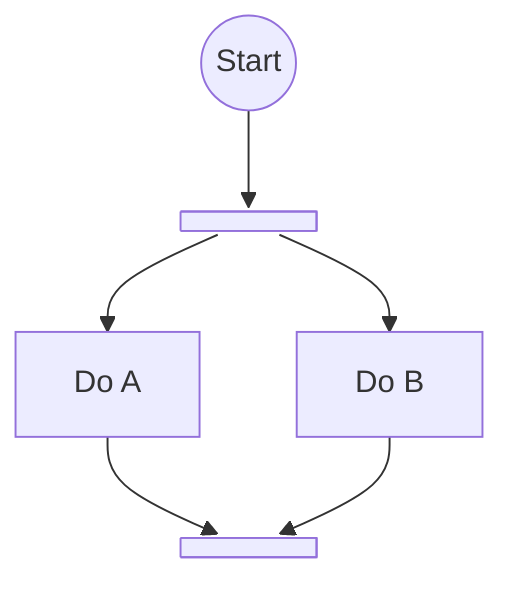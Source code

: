 flowchart TD
node0@{ shape: circle, label: "Start"}
node1@{ shape: fork, label: ""}
node0 --> node1
node2["Do A"]
node1 --> node2
node3["Do B"]
node1 --> node3
node4@{ shape: fork, label: ""}
node2 --> node4
node3 --> node4
classDef executed fill:#0e0
classDef checkpoint fill:transparent,stroke-dasharray:5 5,stroke:black
classDef checkpoint-executed fill:transparent,stroke-dasharray:5 5,stroke:#0e0